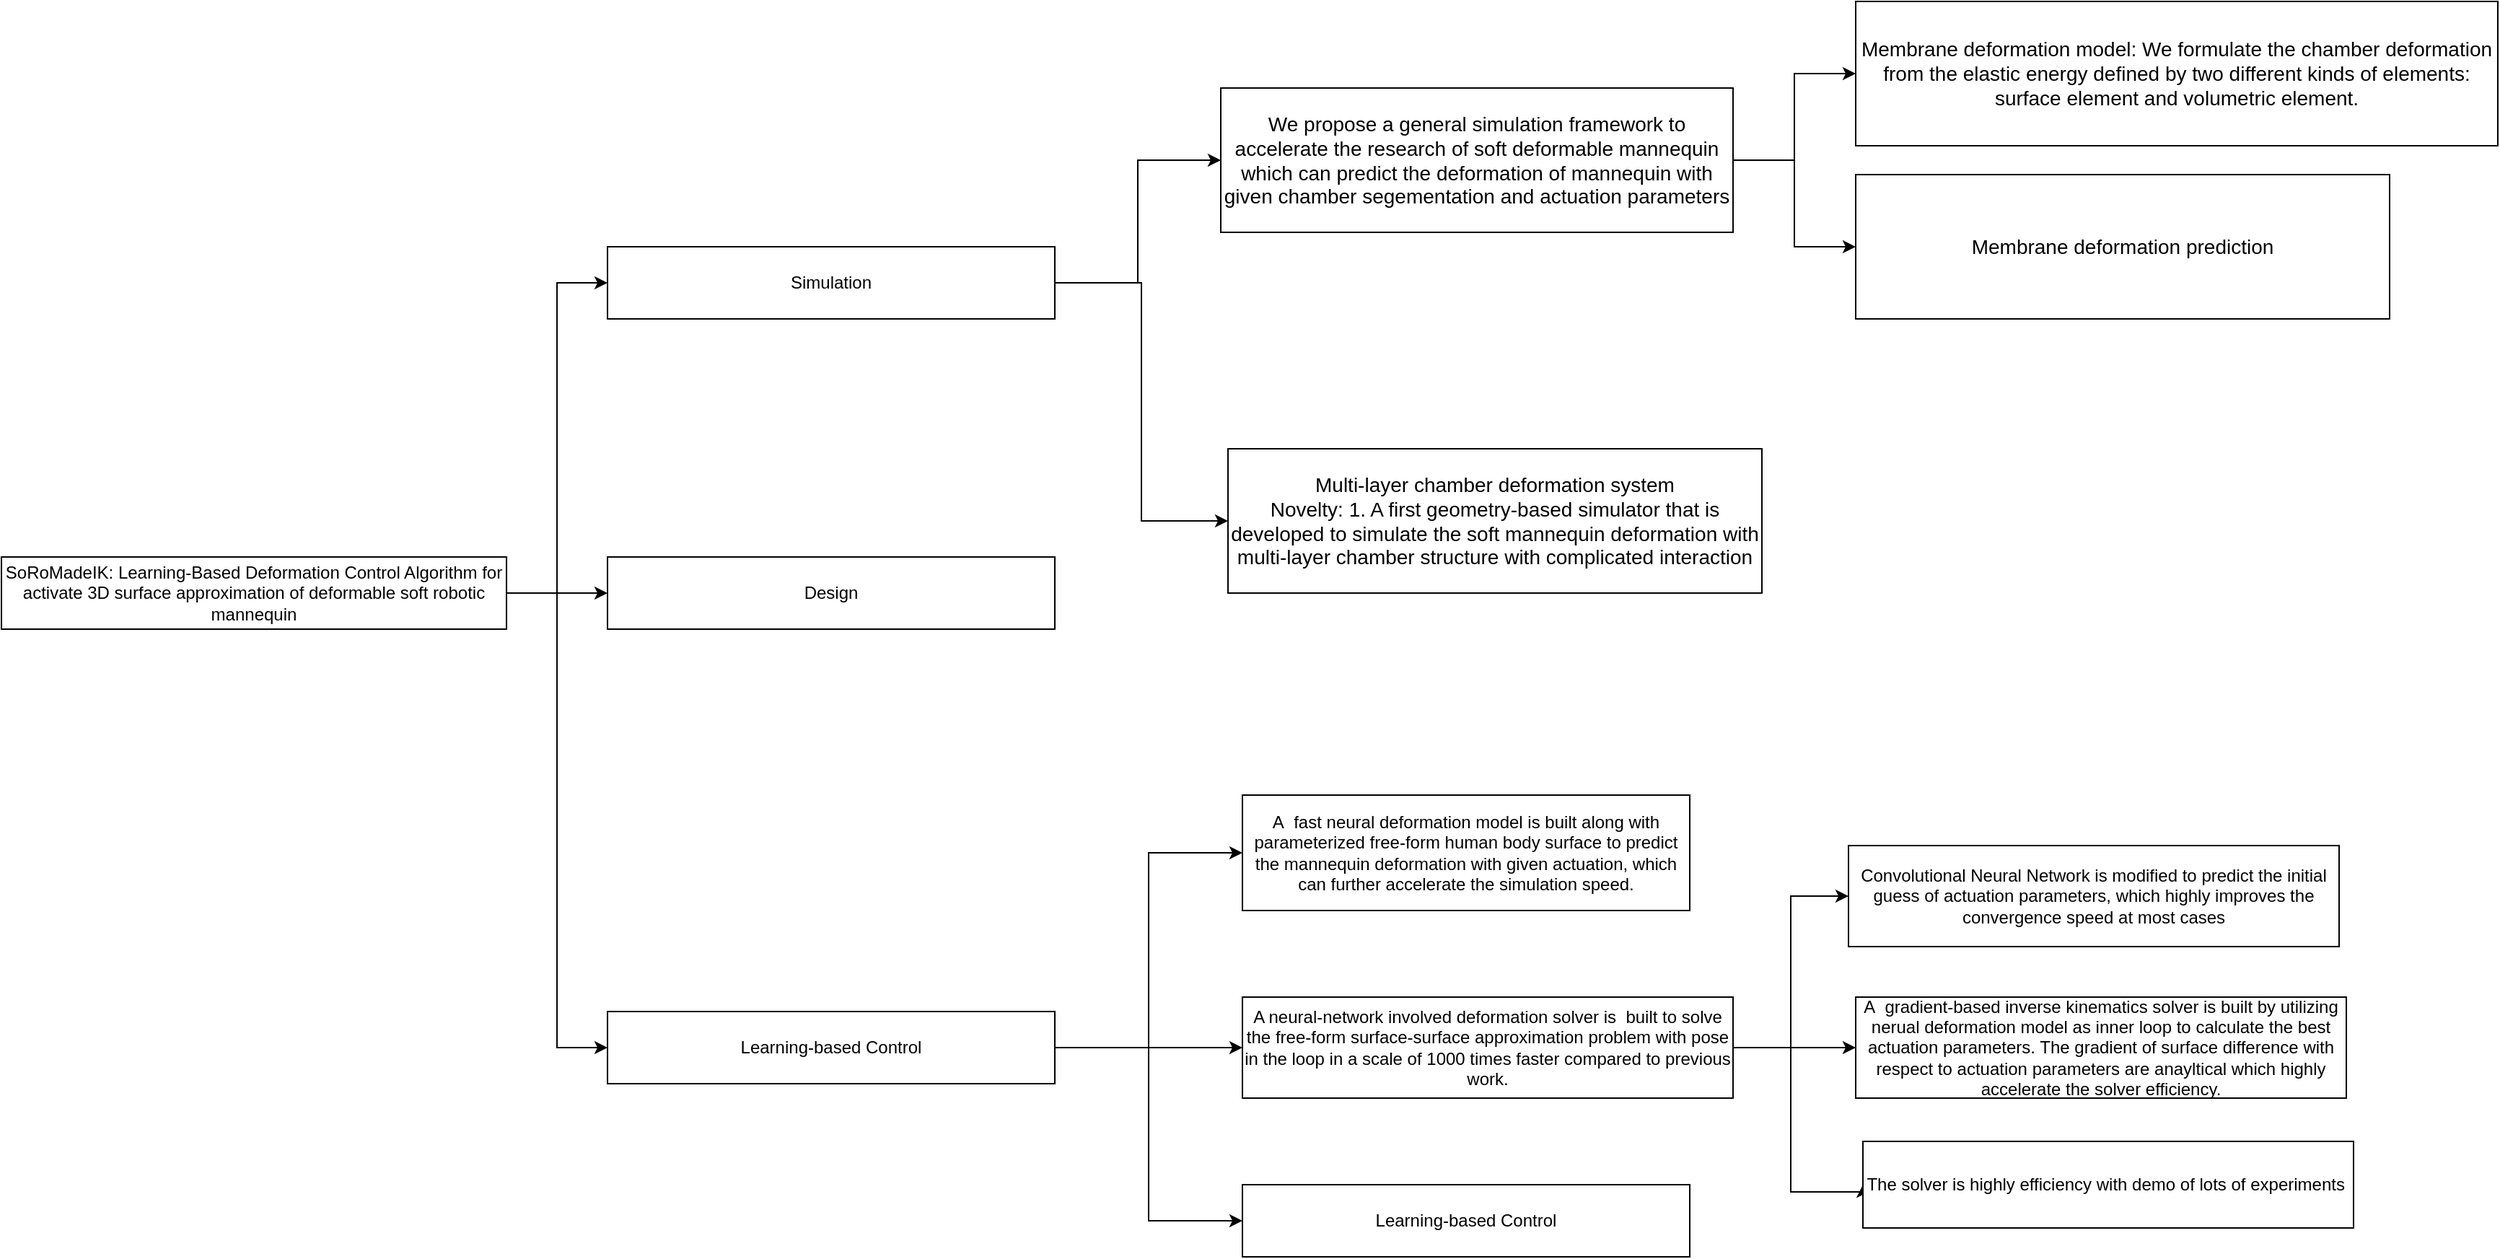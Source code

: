 <mxfile version="22.0.0" type="github">
  <diagram id="R2lEEEUBdFMjLlhIrx00" name="Page-1">
    <mxGraphModel dx="2222" dy="798" grid="1" gridSize="10" guides="1" tooltips="1" connect="1" arrows="1" fold="1" page="1" pageScale="1" pageWidth="850" pageHeight="1100" math="0" shadow="0" extFonts="Permanent Marker^https://fonts.googleapis.com/css?family=Permanent+Marker">
      <root>
        <mxCell id="0" />
        <mxCell id="1" parent="0" />
        <mxCell id="LtaQJOezJhxfunnw9k85-10" style="edgeStyle=orthogonalEdgeStyle;rounded=0;orthogonalLoop=1;jettySize=auto;html=1;exitX=1;exitY=0.5;exitDx=0;exitDy=0;entryX=0;entryY=0.5;entryDx=0;entryDy=0;" edge="1" parent="1" source="LtaQJOezJhxfunnw9k85-1" target="LtaQJOezJhxfunnw9k85-9">
          <mxGeometry relative="1" as="geometry" />
        </mxCell>
        <mxCell id="LtaQJOezJhxfunnw9k85-15" style="edgeStyle=orthogonalEdgeStyle;rounded=0;orthogonalLoop=1;jettySize=auto;html=1;exitX=1;exitY=0.5;exitDx=0;exitDy=0;entryX=0;entryY=0.5;entryDx=0;entryDy=0;" edge="1" parent="1" source="LtaQJOezJhxfunnw9k85-1" target="LtaQJOezJhxfunnw9k85-14">
          <mxGeometry relative="1" as="geometry">
            <Array as="points">
              <mxPoint x="375" y="550" />
              <mxPoint x="375" y="865" />
            </Array>
          </mxGeometry>
        </mxCell>
        <mxCell id="LtaQJOezJhxfunnw9k85-35" style="edgeStyle=orthogonalEdgeStyle;rounded=0;orthogonalLoop=1;jettySize=auto;html=1;exitX=1;exitY=0.5;exitDx=0;exitDy=0;entryX=0;entryY=0.5;entryDx=0;entryDy=0;" edge="1" parent="1" source="LtaQJOezJhxfunnw9k85-1" target="LtaQJOezJhxfunnw9k85-34">
          <mxGeometry relative="1" as="geometry" />
        </mxCell>
        <mxCell id="LtaQJOezJhxfunnw9k85-1" value="SoRoMadeIK: Learning-Based Deformation Control Algorithm for activate 3D surface approximation of deformable soft robotic mannequin" style="rounded=0;whiteSpace=wrap;html=1;" vertex="1" parent="1">
          <mxGeometry x="-10" y="525" width="350" height="50" as="geometry" />
        </mxCell>
        <mxCell id="LtaQJOezJhxfunnw9k85-2" value="&lt;font style=&quot;font-size: 14px;&quot;&gt;Multi-layer chamber deformation system&lt;br&gt;Novelty: 1. A first geometry-based simulator that is developed to simulate the soft mannequin deformation with multi-layer chamber structure with complicated interaction&lt;/font&gt;" style="rounded=0;whiteSpace=wrap;html=1;" vertex="1" parent="1">
          <mxGeometry x="840" y="450" width="370" height="100" as="geometry" />
        </mxCell>
        <mxCell id="LtaQJOezJhxfunnw9k85-11" style="edgeStyle=orthogonalEdgeStyle;rounded=0;orthogonalLoop=1;jettySize=auto;html=1;entryX=0;entryY=0.5;entryDx=0;entryDy=0;" edge="1" parent="1" source="LtaQJOezJhxfunnw9k85-9" target="LtaQJOezJhxfunnw9k85-2">
          <mxGeometry relative="1" as="geometry" />
        </mxCell>
        <mxCell id="LtaQJOezJhxfunnw9k85-33" style="edgeStyle=orthogonalEdgeStyle;rounded=0;orthogonalLoop=1;jettySize=auto;html=1;exitX=1;exitY=0.5;exitDx=0;exitDy=0;entryX=0;entryY=0.5;entryDx=0;entryDy=0;" edge="1" parent="1" source="LtaQJOezJhxfunnw9k85-9" target="LtaQJOezJhxfunnw9k85-32">
          <mxGeometry relative="1" as="geometry" />
        </mxCell>
        <mxCell id="LtaQJOezJhxfunnw9k85-9" value="Simulation" style="rounded=0;whiteSpace=wrap;html=1;" vertex="1" parent="1">
          <mxGeometry x="410" y="310" width="310" height="50" as="geometry" />
        </mxCell>
        <mxCell id="LtaQJOezJhxfunnw9k85-18" style="edgeStyle=orthogonalEdgeStyle;rounded=0;orthogonalLoop=1;jettySize=auto;html=1;exitX=1;exitY=0.5;exitDx=0;exitDy=0;entryX=0;entryY=0.5;entryDx=0;entryDy=0;" edge="1" parent="1" source="LtaQJOezJhxfunnw9k85-14" target="LtaQJOezJhxfunnw9k85-17">
          <mxGeometry relative="1" as="geometry" />
        </mxCell>
        <mxCell id="LtaQJOezJhxfunnw9k85-20" style="edgeStyle=orthogonalEdgeStyle;rounded=0;orthogonalLoop=1;jettySize=auto;html=1;exitX=1;exitY=0.5;exitDx=0;exitDy=0;entryX=0;entryY=0.5;entryDx=0;entryDy=0;" edge="1" parent="1" source="LtaQJOezJhxfunnw9k85-14" target="LtaQJOezJhxfunnw9k85-19">
          <mxGeometry relative="1" as="geometry" />
        </mxCell>
        <mxCell id="LtaQJOezJhxfunnw9k85-22" style="edgeStyle=orthogonalEdgeStyle;rounded=0;orthogonalLoop=1;jettySize=auto;html=1;exitX=1;exitY=0.5;exitDx=0;exitDy=0;entryX=0;entryY=0.5;entryDx=0;entryDy=0;" edge="1" parent="1" source="LtaQJOezJhxfunnw9k85-14" target="LtaQJOezJhxfunnw9k85-21">
          <mxGeometry relative="1" as="geometry" />
        </mxCell>
        <mxCell id="LtaQJOezJhxfunnw9k85-14" value="Learning-based Control" style="rounded=0;whiteSpace=wrap;html=1;" vertex="1" parent="1">
          <mxGeometry x="410" y="840" width="310" height="50" as="geometry" />
        </mxCell>
        <mxCell id="LtaQJOezJhxfunnw9k85-17" value="A&amp;nbsp; fast neural deformation model is built along with parameterized free-form human body surface to predict the mannequin deformation with given actuation, which can further accelerate the simulation speed." style="rounded=0;whiteSpace=wrap;html=1;" vertex="1" parent="1">
          <mxGeometry x="850" y="690" width="310" height="80" as="geometry" />
        </mxCell>
        <mxCell id="LtaQJOezJhxfunnw9k85-27" style="edgeStyle=orthogonalEdgeStyle;rounded=0;orthogonalLoop=1;jettySize=auto;html=1;exitX=1;exitY=0.5;exitDx=0;exitDy=0;entryX=0;entryY=0.5;entryDx=0;entryDy=0;" edge="1" parent="1" source="LtaQJOezJhxfunnw9k85-19" target="LtaQJOezJhxfunnw9k85-26">
          <mxGeometry relative="1" as="geometry" />
        </mxCell>
        <mxCell id="LtaQJOezJhxfunnw9k85-29" style="edgeStyle=orthogonalEdgeStyle;rounded=0;orthogonalLoop=1;jettySize=auto;html=1;exitX=1;exitY=0.5;exitDx=0;exitDy=0;entryX=0;entryY=0.5;entryDx=0;entryDy=0;" edge="1" parent="1" source="LtaQJOezJhxfunnw9k85-19" target="LtaQJOezJhxfunnw9k85-28">
          <mxGeometry relative="1" as="geometry" />
        </mxCell>
        <mxCell id="LtaQJOezJhxfunnw9k85-31" style="edgeStyle=orthogonalEdgeStyle;rounded=0;orthogonalLoop=1;jettySize=auto;html=1;exitX=1;exitY=0.5;exitDx=0;exitDy=0;entryX=0;entryY=0.5;entryDx=0;entryDy=0;" edge="1" parent="1" source="LtaQJOezJhxfunnw9k85-19" target="LtaQJOezJhxfunnw9k85-30">
          <mxGeometry relative="1" as="geometry">
            <Array as="points">
              <mxPoint x="1230" y="865" />
              <mxPoint x="1230" y="965" />
            </Array>
          </mxGeometry>
        </mxCell>
        <mxCell id="LtaQJOezJhxfunnw9k85-19" value="A neural-network involved deformation solver is&amp;nbsp; built to solve the free-form surface-surface approximation problem with pose in the loop in a scale of 1000 times faster compared to previous work." style="rounded=0;whiteSpace=wrap;html=1;" vertex="1" parent="1">
          <mxGeometry x="850" y="830" width="340" height="70" as="geometry" />
        </mxCell>
        <mxCell id="LtaQJOezJhxfunnw9k85-21" value="Learning-based Control" style="rounded=0;whiteSpace=wrap;html=1;" vertex="1" parent="1">
          <mxGeometry x="850" y="960" width="310" height="50" as="geometry" />
        </mxCell>
        <mxCell id="LtaQJOezJhxfunnw9k85-26" value="Convolutional Neural Network is modified to predict the initial guess of actuation parameters, which highly improves the convergence speed at most cases" style="rounded=0;whiteSpace=wrap;html=1;" vertex="1" parent="1">
          <mxGeometry x="1270" y="725" width="340" height="70" as="geometry" />
        </mxCell>
        <mxCell id="LtaQJOezJhxfunnw9k85-28" value="A&amp;nbsp; gradient-based inverse kinematics solver is built by utilizing nerual deformation model as inner loop to calculate the best actuation parameters. The gradient of surface difference with respect to actuation parameters are anayltical which highly accelerate the solver efficiency." style="rounded=0;whiteSpace=wrap;html=1;" vertex="1" parent="1">
          <mxGeometry x="1275" y="830" width="340" height="70" as="geometry" />
        </mxCell>
        <mxCell id="LtaQJOezJhxfunnw9k85-30" value="The solver is highly efficiency with demo of lots of experiments&amp;nbsp;" style="rounded=0;whiteSpace=wrap;html=1;" vertex="1" parent="1">
          <mxGeometry x="1280" y="930" width="340" height="60" as="geometry" />
        </mxCell>
        <mxCell id="LtaQJOezJhxfunnw9k85-36" style="edgeStyle=orthogonalEdgeStyle;rounded=0;orthogonalLoop=1;jettySize=auto;html=1;entryX=0;entryY=0.5;entryDx=0;entryDy=0;" edge="1" parent="1" source="LtaQJOezJhxfunnw9k85-32" target="LtaQJOezJhxfunnw9k85-37">
          <mxGeometry relative="1" as="geometry">
            <mxPoint x="1290" y="210" as="targetPoint" />
          </mxGeometry>
        </mxCell>
        <mxCell id="LtaQJOezJhxfunnw9k85-39" style="edgeStyle=orthogonalEdgeStyle;rounded=0;orthogonalLoop=1;jettySize=auto;html=1;exitX=1;exitY=0.5;exitDx=0;exitDy=0;entryX=0;entryY=0.5;entryDx=0;entryDy=0;" edge="1" parent="1" source="LtaQJOezJhxfunnw9k85-32" target="LtaQJOezJhxfunnw9k85-38">
          <mxGeometry relative="1" as="geometry" />
        </mxCell>
        <mxCell id="LtaQJOezJhxfunnw9k85-32" value="&lt;span style=&quot;font-size: 14px;&quot;&gt;We propose a general simulation framework to accelerate the research of soft deformable mannequin which can predict the deformation of mannequin with given chamber segementation and actuation parameters&lt;/span&gt;" style="rounded=0;whiteSpace=wrap;html=1;" vertex="1" parent="1">
          <mxGeometry x="835" y="200" width="355" height="100" as="geometry" />
        </mxCell>
        <mxCell id="LtaQJOezJhxfunnw9k85-34" value="Design" style="rounded=0;whiteSpace=wrap;html=1;" vertex="1" parent="1">
          <mxGeometry x="410" y="525" width="310" height="50" as="geometry" />
        </mxCell>
        <mxCell id="LtaQJOezJhxfunnw9k85-37" value="&lt;span style=&quot;font-size: 14px;&quot;&gt;Membrane deformation model: We formulate the chamber deformation from the elastic energy defined by two different kinds of elements: surface element and volumetric element.&lt;/span&gt;" style="rounded=0;whiteSpace=wrap;html=1;" vertex="1" parent="1">
          <mxGeometry x="1275" y="140" width="445" height="100" as="geometry" />
        </mxCell>
        <mxCell id="LtaQJOezJhxfunnw9k85-38" value="&lt;span style=&quot;font-size: 14px;&quot;&gt;Membrane deformation prediction&lt;/span&gt;" style="rounded=0;whiteSpace=wrap;html=1;" vertex="1" parent="1">
          <mxGeometry x="1275" y="260" width="370" height="100" as="geometry" />
        </mxCell>
      </root>
    </mxGraphModel>
  </diagram>
</mxfile>
